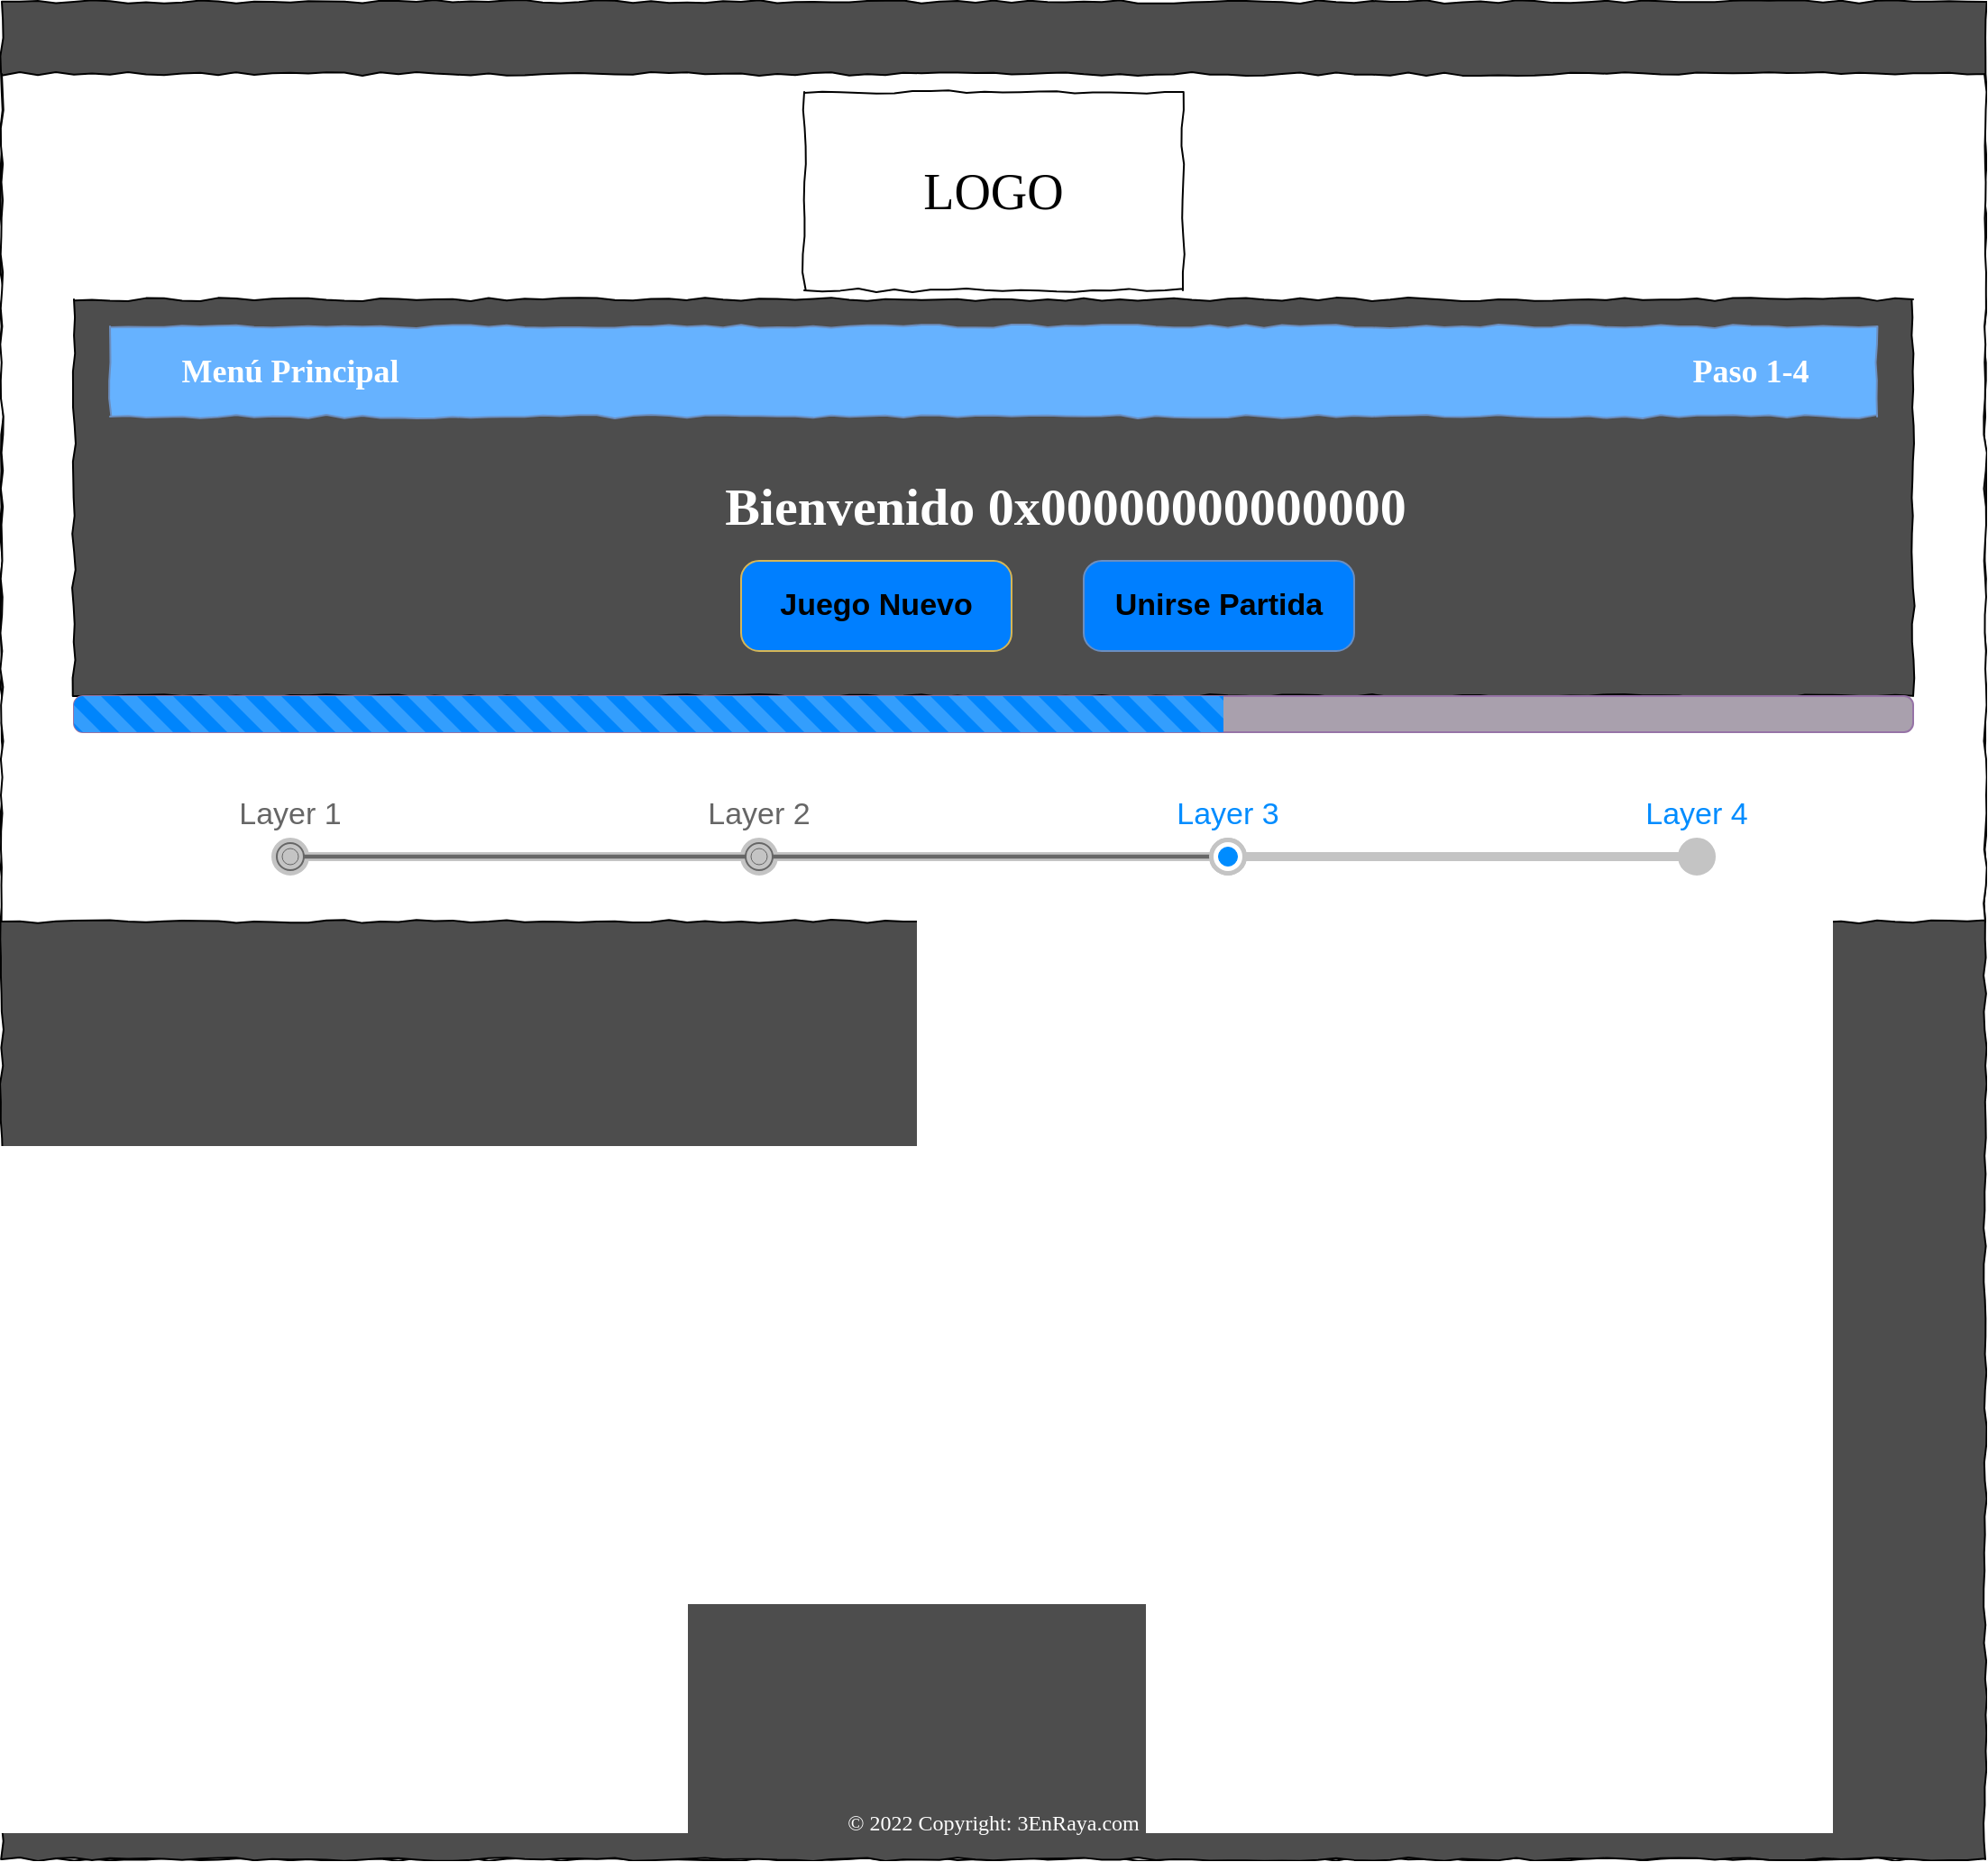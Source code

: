 <mxfile version="17.1.0" type="device"><diagram name="Page-1" id="03018318-947c-dd8e-b7a3-06fadd420f32"><mxGraphModel dx="1034" dy="909" grid="1" gridSize="10" guides="1" tooltips="1" connect="1" arrows="1" fold="1" page="1" pageScale="1" pageWidth="1100" pageHeight="850" background="#ffffff" math="0" shadow="0"><root><mxCell id="0"/><mxCell id="1" parent="0"/><mxCell id="677b7b8949515195-1" value="" style="whiteSpace=wrap;html=1;rounded=0;shadow=0;labelBackgroundColor=none;strokeColor=#000000;strokeWidth=1;fillColor=#E6E6E6;fontFamily=Verdana;fontSize=12;fontColor=#000000;align=center;comic=1;" parent="1" vertex="1"><mxGeometry x="20" y="20" width="1060" height="1010" as="geometry"/></mxCell><mxCell id="677b7b8949515195-3" value="Search" style="strokeWidth=1;shadow=0;dashed=0;align=center;html=1;shape=mxgraph.mockup.forms.searchBox;strokeColor=#999999;mainText=;strokeColor2=#008cff;fontColor=#666666;fontSize=17;align=left;spacingLeft=3;rounded=0;labelBackgroundColor=none;comic=1;" parent="1" vertex="1"><mxGeometry x="260" y="495" width="220" height="30" as="geometry"/></mxCell><mxCell id="677b7b8949515195-9" value="" style="line;strokeWidth=1;html=1;rounded=0;shadow=0;labelBackgroundColor=none;fillColor=none;fontFamily=Verdana;fontSize=14;fontColor=#000000;align=center;comic=1;" parent="1" vertex="1"><mxGeometry x="20" y="140" width="1060" height="10" as="geometry"/></mxCell><mxCell id="d44Si6hYos7IINw9KxmO-6" value="" style="whiteSpace=wrap;html=1;rounded=0;shadow=0;labelBackgroundColor=none;strokeWidth=1;fillColor=#4D4D4D;fontFamily=Verdana;fontSize=12;align=center;comic=1;gradientColor=none;" parent="1" vertex="1"><mxGeometry width="1100" height="1030" as="geometry"/></mxCell><mxCell id="d44Si6hYos7IINw9KxmO-9" value="&lt;span style=&quot;color: rgb(255 , 255 , 255) ; font-family: &amp;#34;verdana&amp;#34;&quot;&gt;© 2022 Copyright: 3EnRaya.com&lt;/span&gt;" style="text;html=1;strokeColor=none;fillColor=none;align=center;verticalAlign=middle;whiteSpace=wrap;rounded=0;" parent="1" vertex="1"><mxGeometry x="420" y="1000" width="260" height="20" as="geometry"/></mxCell><mxCell id="d44Si6hYos7IINw9KxmO-31" value="" style="whiteSpace=wrap;html=1;rounded=0;shadow=0;labelBackgroundColor=none;strokeWidth=1;fontFamily=Verdana;fontSize=12;align=center;comic=1;" parent="1" vertex="1"><mxGeometry y="40" width="1100" height="470" as="geometry"/></mxCell><mxCell id="d44Si6hYos7IINw9KxmO-35" value="" style="strokeWidth=1;shadow=0;dashed=0;align=center;html=1;shape=mxgraph.mockup.navigation.stepBar;strokeColor=#c4c4c4;textColor=#666666;textColor2=#008cff;mainText=Layer 1,Layer 2,+Layer 3,Layer 4;textSize=17;fillColor=#666666;overflow=fill;fontSize=17;fontColor=#666666;labelBackgroundColor=none;" parent="1" vertex="1"><mxGeometry x="30" y="440" width="1040" height="50" as="geometry"/></mxCell><mxCell id="677b7b8949515195-2" value="LOGO" style="whiteSpace=wrap;html=1;rounded=0;shadow=0;labelBackgroundColor=none;strokeWidth=1;fontFamily=Verdana;fontSize=28;align=center;comic=1;" parent="1" vertex="1"><mxGeometry x="445" y="50" width="210" height="110" as="geometry"/></mxCell><mxCell id="fNJdIzYxmnOzx-6d7gqw-1" value="" style="whiteSpace=wrap;html=1;rounded=0;shadow=0;labelBackgroundColor=none;strokeWidth=1;fillColor=#4D4D4D;fontFamily=Verdana;fontSize=12;align=center;comic=1;" parent="1" vertex="1"><mxGeometry x="40" y="165" width="1020" height="220" as="geometry"/></mxCell><mxCell id="677b7b8949515195-10" value="" style="whiteSpace=wrap;html=1;rounded=0;shadow=0;labelBackgroundColor=none;strokeWidth=1;fillColor=#66B2FF;fontFamily=Verdana;fontSize=12;align=center;comic=1;strokeColor=#6c8ebf;" parent="1" vertex="1"><mxGeometry x="60" y="180" width="980" height="50" as="geometry"/></mxCell><mxCell id="d44Si6hYos7IINw9KxmO-36" value="&lt;font face=&quot;verdana&quot; style=&quot;font-size: 18px&quot;&gt;&lt;b style=&quot;font-size: 18px&quot;&gt;Menú Principal&lt;/b&gt;&lt;/font&gt;" style="text;html=1;align=center;verticalAlign=middle;whiteSpace=wrap;rounded=0;fontSize=18;strokeColor=none;fontColor=#FFFFFF;" parent="1" vertex="1"><mxGeometry x="30" y="195" width="260" height="20" as="geometry"/></mxCell><mxCell id="fNJdIzYxmnOzx-6d7gqw-2" value="&lt;font face=&quot;verdana&quot; style=&quot;font-size: 29px;&quot;&gt;&lt;b style=&quot;font-size: 29px;&quot;&gt;Bienvenido 0x00000000000000&lt;/b&gt;&lt;/font&gt;" style="text;html=1;align=center;verticalAlign=middle;whiteSpace=wrap;rounded=0;fontSize=29;strokeColor=none;fontColor=#FFFFFF;" parent="1" vertex="1"><mxGeometry x="300" y="260" width="580" height="40" as="geometry"/></mxCell><mxCell id="d44Si6hYos7IINw9KxmO-41" value="Juego Nuevo" style="strokeWidth=1;shadow=0;dashed=0;align=center;html=1;shape=mxgraph.mockup.buttons.button;strokeColor=#d6b656;mainText=;buttonStyle=round;fontSize=17;fontStyle=1;fillColor=#007FFF;whiteSpace=wrap;labelBackgroundColor=none;" parent="1" vertex="1"><mxGeometry x="410" y="310" width="150" height="50" as="geometry"/></mxCell><mxCell id="fNJdIzYxmnOzx-6d7gqw-3" value="Unirse Partida" style="strokeWidth=1;shadow=0;dashed=0;align=center;html=1;shape=mxgraph.mockup.buttons.button;strokeColor=#6c8ebf;mainText=;buttonStyle=round;fontSize=17;fontStyle=1;fillColor=#007FFF;whiteSpace=wrap;labelBackgroundColor=none;" parent="1" vertex="1"><mxGeometry x="600" y="310" width="150" height="50" as="geometry"/></mxCell><mxCell id="fNJdIzYxmnOzx-6d7gqw-16" value="" style="html=1;shadow=0;dashed=0;shape=mxgraph.bootstrap.rrect;rSize=5;strokeColor=#9673a6;fillColor=#A9A0AD;whiteSpace=wrap;fontSize=29;" parent="1" vertex="1"><mxGeometry x="40" y="385" width="1020" height="20" as="geometry"/></mxCell><mxCell id="fNJdIzYxmnOzx-6d7gqw-17" value="" style="html=1;shadow=0;dashed=0;shape=mxgraph.bootstrap.leftButtonStriped;fillColor=#0085FC;fontColor=#FFFFFF;whiteSpace=wrap;fontSize=29;strokeColor=#FFFFFF;strokeWidth=3;" parent="fNJdIzYxmnOzx-6d7gqw-16" vertex="1"><mxGeometry width="637.5" height="20" as="geometry"/></mxCell><mxCell id="MS3O1bm3aSY69odv-gib-1" value="&lt;font face=&quot;verdana&quot; style=&quot;font-size: 18px&quot;&gt;&lt;b style=&quot;font-size: 18px&quot;&gt;Paso 1-4&lt;/b&gt;&lt;/font&gt;" style="text;html=1;align=center;verticalAlign=middle;whiteSpace=wrap;rounded=0;fontSize=18;strokeColor=none;fontColor=#FFFFFF;" vertex="1" parent="1"><mxGeometry x="840" y="195" width="260" height="20" as="geometry"/></mxCell></root></mxGraphModel></diagram></mxfile>